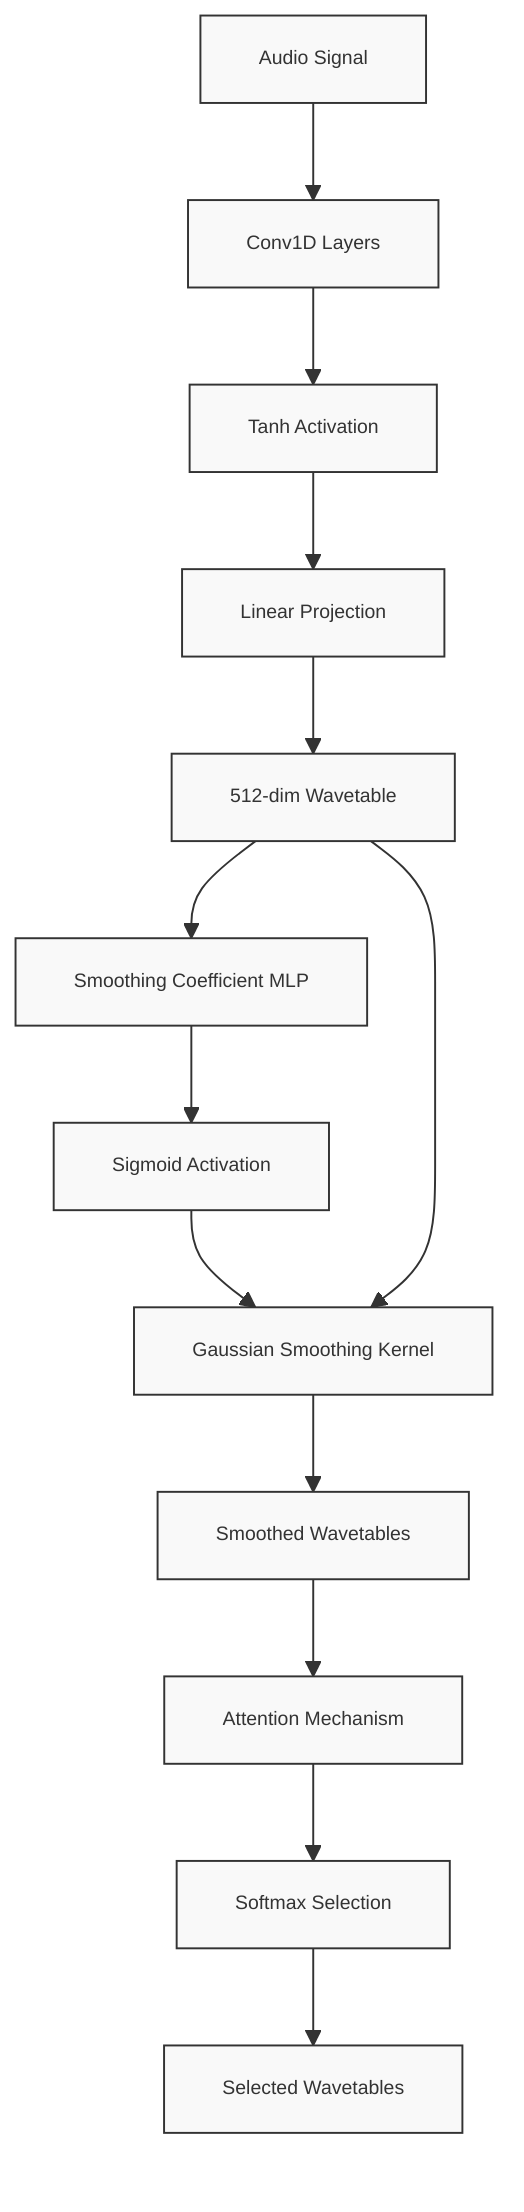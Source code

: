 flowchart TD
    A[Audio Signal] --> B[Conv1D Layers]
    B --> C[Tanh Activation]
    C --> D[Linear Projection]
    D --> E[512-dim Wavetable]
    
    E --> F[Smoothing Coefficient MLP]
    F --> G[Sigmoid Activation]
    G --> H[Gaussian Smoothing Kernel]
    E --> H
    H --> I[Smoothed Wavetables]
    
    I --> J[Attention Mechanism]
    J --> K[Softmax Selection]
    K --> L[Selected Wavetables]
    
    classDef default fill:#f9f9f9,stroke:#333,stroke-width:1px,font-size:10px,text-align:center
    classDef centerNode fill:#e1f5fe,stroke:#0277bd,stroke-width:2px,font-size:10px,text-align:center